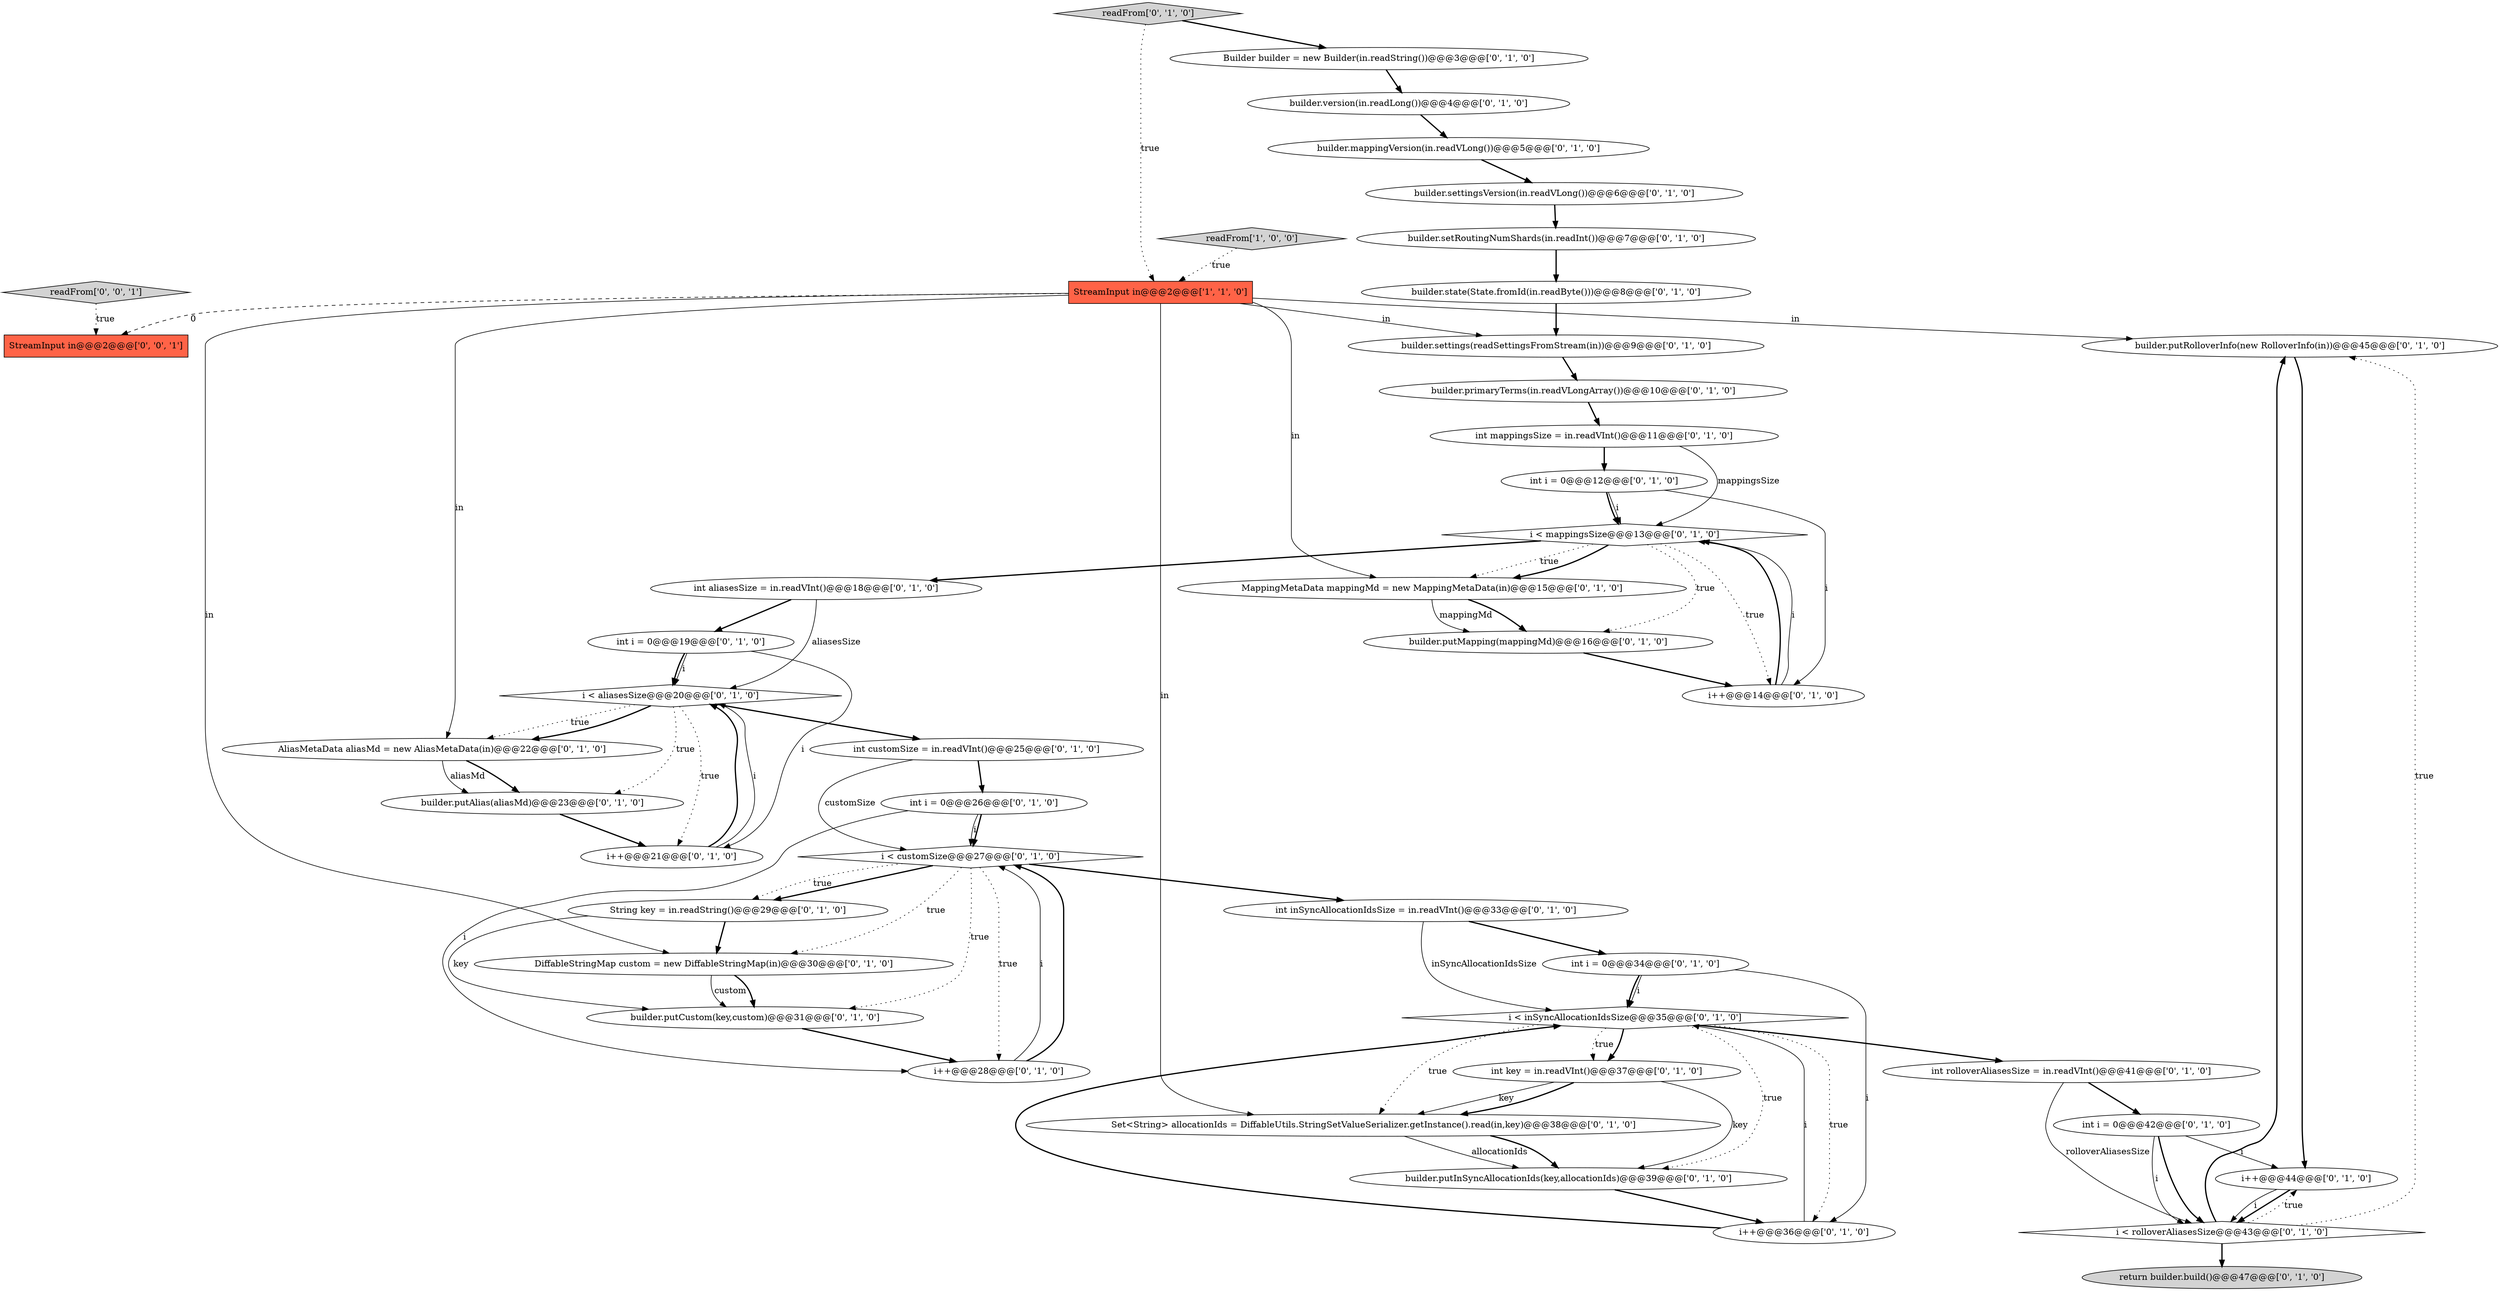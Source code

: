 digraph {
42 [style = filled, label = "builder.putRolloverInfo(new RolloverInfo(in))@@@45@@@['0', '1', '0']", fillcolor = white, shape = ellipse image = "AAA0AAABBB2BBB"];
40 [style = filled, label = "int i = 0@@@34@@@['0', '1', '0']", fillcolor = white, shape = ellipse image = "AAA0AAABBB2BBB"];
20 [style = filled, label = "builder.putMapping(mappingMd)@@@16@@@['0', '1', '0']", fillcolor = white, shape = ellipse image = "AAA0AAABBB2BBB"];
36 [style = filled, label = "int aliasesSize = in.readVInt()@@@18@@@['0', '1', '0']", fillcolor = white, shape = ellipse image = "AAA0AAABBB2BBB"];
9 [style = filled, label = "i < inSyncAllocationIdsSize@@@35@@@['0', '1', '0']", fillcolor = white, shape = diamond image = "AAA0AAABBB2BBB"];
27 [style = filled, label = "i++@@@44@@@['0', '1', '0']", fillcolor = white, shape = ellipse image = "AAA0AAABBB2BBB"];
0 [style = filled, label = "StreamInput in@@@2@@@['1', '1', '0']", fillcolor = tomato, shape = box image = "AAA0AAABBB1BBB"];
3 [style = filled, label = "String key = in.readString()@@@29@@@['0', '1', '0']", fillcolor = white, shape = ellipse image = "AAA0AAABBB2BBB"];
4 [style = filled, label = "int i = 0@@@12@@@['0', '1', '0']", fillcolor = white, shape = ellipse image = "AAA0AAABBB2BBB"];
19 [style = filled, label = "builder.putCustom(key,custom)@@@31@@@['0', '1', '0']", fillcolor = white, shape = ellipse image = "AAA0AAABBB2BBB"];
26 [style = filled, label = "int key = in.readVInt()@@@37@@@['0', '1', '0']", fillcolor = white, shape = ellipse image = "AAA0AAABBB2BBB"];
32 [style = filled, label = "AliasMetaData aliasMd = new AliasMetaData(in)@@@22@@@['0', '1', '0']", fillcolor = white, shape = ellipse image = "AAA0AAABBB2BBB"];
29 [style = filled, label = "i < aliasesSize@@@20@@@['0', '1', '0']", fillcolor = white, shape = diamond image = "AAA0AAABBB2BBB"];
2 [style = filled, label = "i < mappingsSize@@@13@@@['0', '1', '0']", fillcolor = white, shape = diamond image = "AAA0AAABBB2BBB"];
38 [style = filled, label = "return builder.build()@@@47@@@['0', '1', '0']", fillcolor = lightgray, shape = ellipse image = "AAA0AAABBB2BBB"];
44 [style = filled, label = "StreamInput in@@@2@@@['0', '0', '1']", fillcolor = tomato, shape = box image = "AAA0AAABBB3BBB"];
15 [style = filled, label = "builder.state(State.fromId(in.readByte()))@@@8@@@['0', '1', '0']", fillcolor = white, shape = ellipse image = "AAA0AAABBB2BBB"];
25 [style = filled, label = "int rolloverAliasesSize = in.readVInt()@@@41@@@['0', '1', '0']", fillcolor = white, shape = ellipse image = "AAA0AAABBB2BBB"];
39 [style = filled, label = "int i = 0@@@19@@@['0', '1', '0']", fillcolor = white, shape = ellipse image = "AAA0AAABBB2BBB"];
24 [style = filled, label = "builder.setRoutingNumShards(in.readInt())@@@7@@@['0', '1', '0']", fillcolor = white, shape = ellipse image = "AAA0AAABBB2BBB"];
33 [style = filled, label = "i++@@@36@@@['0', '1', '0']", fillcolor = white, shape = ellipse image = "AAA0AAABBB2BBB"];
37 [style = filled, label = "Set<String> allocationIds = DiffableUtils.StringSetValueSerializer.getInstance().read(in,key)@@@38@@@['0', '1', '0']", fillcolor = white, shape = ellipse image = "AAA0AAABBB2BBB"];
34 [style = filled, label = "builder.primaryTerms(in.readVLongArray())@@@10@@@['0', '1', '0']", fillcolor = white, shape = ellipse image = "AAA0AAABBB2BBB"];
13 [style = filled, label = "builder.settings(readSettingsFromStream(in))@@@9@@@['0', '1', '0']", fillcolor = white, shape = ellipse image = "AAA0AAABBB2BBB"];
14 [style = filled, label = "i++@@@21@@@['0', '1', '0']", fillcolor = white, shape = ellipse image = "AAA0AAABBB2BBB"];
41 [style = filled, label = "i < rolloverAliasesSize@@@43@@@['0', '1', '0']", fillcolor = white, shape = diamond image = "AAA0AAABBB2BBB"];
28 [style = filled, label = "MappingMetaData mappingMd = new MappingMetaData(in)@@@15@@@['0', '1', '0']", fillcolor = white, shape = ellipse image = "AAA0AAABBB2BBB"];
10 [style = filled, label = "i < customSize@@@27@@@['0', '1', '0']", fillcolor = white, shape = diamond image = "AAA0AAABBB2BBB"];
21 [style = filled, label = "Builder builder = new Builder(in.readString())@@@3@@@['0', '1', '0']", fillcolor = white, shape = ellipse image = "AAA0AAABBB2BBB"];
8 [style = filled, label = "builder.putInSyncAllocationIds(key,allocationIds)@@@39@@@['0', '1', '0']", fillcolor = white, shape = ellipse image = "AAA0AAABBB2BBB"];
12 [style = filled, label = "int i = 0@@@26@@@['0', '1', '0']", fillcolor = white, shape = ellipse image = "AAA0AAABBB2BBB"];
23 [style = filled, label = "builder.version(in.readLong())@@@4@@@['0', '1', '0']", fillcolor = white, shape = ellipse image = "AAA0AAABBB2BBB"];
30 [style = filled, label = "int customSize = in.readVInt()@@@25@@@['0', '1', '0']", fillcolor = white, shape = ellipse image = "AAA0AAABBB2BBB"];
1 [style = filled, label = "readFrom['1', '0', '0']", fillcolor = lightgray, shape = diamond image = "AAA0AAABBB1BBB"];
17 [style = filled, label = "i++@@@14@@@['0', '1', '0']", fillcolor = white, shape = ellipse image = "AAA0AAABBB2BBB"];
43 [style = filled, label = "readFrom['0', '0', '1']", fillcolor = lightgray, shape = diamond image = "AAA0AAABBB3BBB"];
16 [style = filled, label = "builder.putAlias(aliasMd)@@@23@@@['0', '1', '0']", fillcolor = white, shape = ellipse image = "AAA0AAABBB2BBB"];
11 [style = filled, label = "builder.mappingVersion(in.readVLong())@@@5@@@['0', '1', '0']", fillcolor = white, shape = ellipse image = "AAA0AAABBB2BBB"];
22 [style = filled, label = "int i = 0@@@42@@@['0', '1', '0']", fillcolor = white, shape = ellipse image = "AAA0AAABBB2BBB"];
35 [style = filled, label = "DiffableStringMap custom = new DiffableStringMap(in)@@@30@@@['0', '1', '0']", fillcolor = white, shape = ellipse image = "AAA0AAABBB2BBB"];
5 [style = filled, label = "i++@@@28@@@['0', '1', '0']", fillcolor = white, shape = ellipse image = "AAA0AAABBB2BBB"];
6 [style = filled, label = "int mappingsSize = in.readVInt()@@@11@@@['0', '1', '0']", fillcolor = white, shape = ellipse image = "AAA0AAABBB2BBB"];
18 [style = filled, label = "builder.settingsVersion(in.readVLong())@@@6@@@['0', '1', '0']", fillcolor = white, shape = ellipse image = "AAA0AAABBB2BBB"];
31 [style = filled, label = "readFrom['0', '1', '0']", fillcolor = lightgray, shape = diamond image = "AAA0AAABBB2BBB"];
7 [style = filled, label = "int inSyncAllocationIdsSize = in.readVInt()@@@33@@@['0', '1', '0']", fillcolor = white, shape = ellipse image = "AAA0AAABBB2BBB"];
29->32 [style = dotted, label="true"];
1->0 [style = dotted, label="true"];
26->8 [style = solid, label="key"];
5->10 [style = solid, label="i"];
36->29 [style = solid, label="aliasesSize"];
22->27 [style = solid, label="i"];
13->34 [style = bold, label=""];
10->3 [style = bold, label=""];
4->2 [style = bold, label=""];
9->37 [style = dotted, label="true"];
33->9 [style = solid, label="i"];
14->29 [style = bold, label=""];
12->10 [style = bold, label=""];
2->28 [style = dotted, label="true"];
22->41 [style = solid, label="i"];
3->35 [style = bold, label=""];
29->32 [style = bold, label=""];
7->40 [style = bold, label=""];
41->38 [style = bold, label=""];
15->13 [style = bold, label=""];
33->9 [style = bold, label=""];
20->17 [style = bold, label=""];
9->26 [style = bold, label=""];
9->25 [style = bold, label=""];
3->19 [style = solid, label="key"];
17->2 [style = bold, label=""];
31->21 [style = bold, label=""];
10->3 [style = dotted, label="true"];
29->16 [style = dotted, label="true"];
19->5 [style = bold, label=""];
25->41 [style = solid, label="rolloverAliasesSize"];
22->41 [style = bold, label=""];
0->28 [style = solid, label="in"];
11->18 [style = bold, label=""];
2->28 [style = bold, label=""];
2->36 [style = bold, label=""];
10->7 [style = bold, label=""];
29->14 [style = dotted, label="true"];
40->33 [style = solid, label="i"];
0->32 [style = solid, label="in"];
10->19 [style = dotted, label="true"];
7->9 [style = solid, label="inSyncAllocationIdsSize"];
27->41 [style = solid, label="i"];
27->41 [style = bold, label=""];
37->8 [style = solid, label="allocationIds"];
31->0 [style = dotted, label="true"];
42->27 [style = bold, label=""];
6->4 [style = bold, label=""];
34->6 [style = bold, label=""];
28->20 [style = bold, label=""];
0->42 [style = solid, label="in"];
41->27 [style = dotted, label="true"];
28->20 [style = solid, label="mappingMd"];
30->12 [style = bold, label=""];
10->35 [style = dotted, label="true"];
32->16 [style = bold, label=""];
41->42 [style = dotted, label="true"];
39->29 [style = bold, label=""];
40->9 [style = bold, label=""];
39->14 [style = solid, label="i"];
0->37 [style = solid, label="in"];
32->16 [style = solid, label="aliasMd"];
9->33 [style = dotted, label="true"];
17->2 [style = solid, label="i"];
39->29 [style = solid, label="i"];
29->30 [style = bold, label=""];
2->17 [style = dotted, label="true"];
9->8 [style = dotted, label="true"];
26->37 [style = solid, label="key"];
40->9 [style = solid, label="i"];
18->24 [style = bold, label=""];
0->44 [style = dashed, label="0"];
24->15 [style = bold, label=""];
2->20 [style = dotted, label="true"];
30->10 [style = solid, label="customSize"];
23->11 [style = bold, label=""];
4->17 [style = solid, label="i"];
5->10 [style = bold, label=""];
12->5 [style = solid, label="i"];
6->2 [style = solid, label="mappingsSize"];
4->2 [style = solid, label="i"];
9->26 [style = dotted, label="true"];
0->13 [style = solid, label="in"];
16->14 [style = bold, label=""];
35->19 [style = solid, label="custom"];
41->42 [style = bold, label=""];
0->35 [style = solid, label="in"];
14->29 [style = solid, label="i"];
43->44 [style = dotted, label="true"];
21->23 [style = bold, label=""];
35->19 [style = bold, label=""];
26->37 [style = bold, label=""];
37->8 [style = bold, label=""];
8->33 [style = bold, label=""];
12->10 [style = solid, label="i"];
25->22 [style = bold, label=""];
36->39 [style = bold, label=""];
10->5 [style = dotted, label="true"];
}
